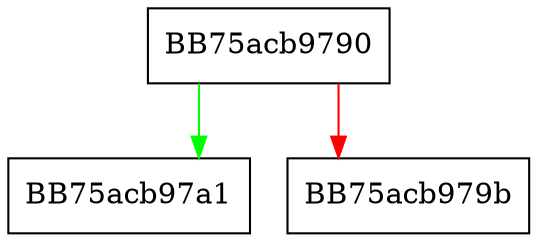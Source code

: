 digraph Spynet {
  node [shape="box"];
  graph [splines=ortho];
  BB75acb9790 -> BB75acb97a1 [color="green"];
  BB75acb9790 -> BB75acb979b [color="red"];
}